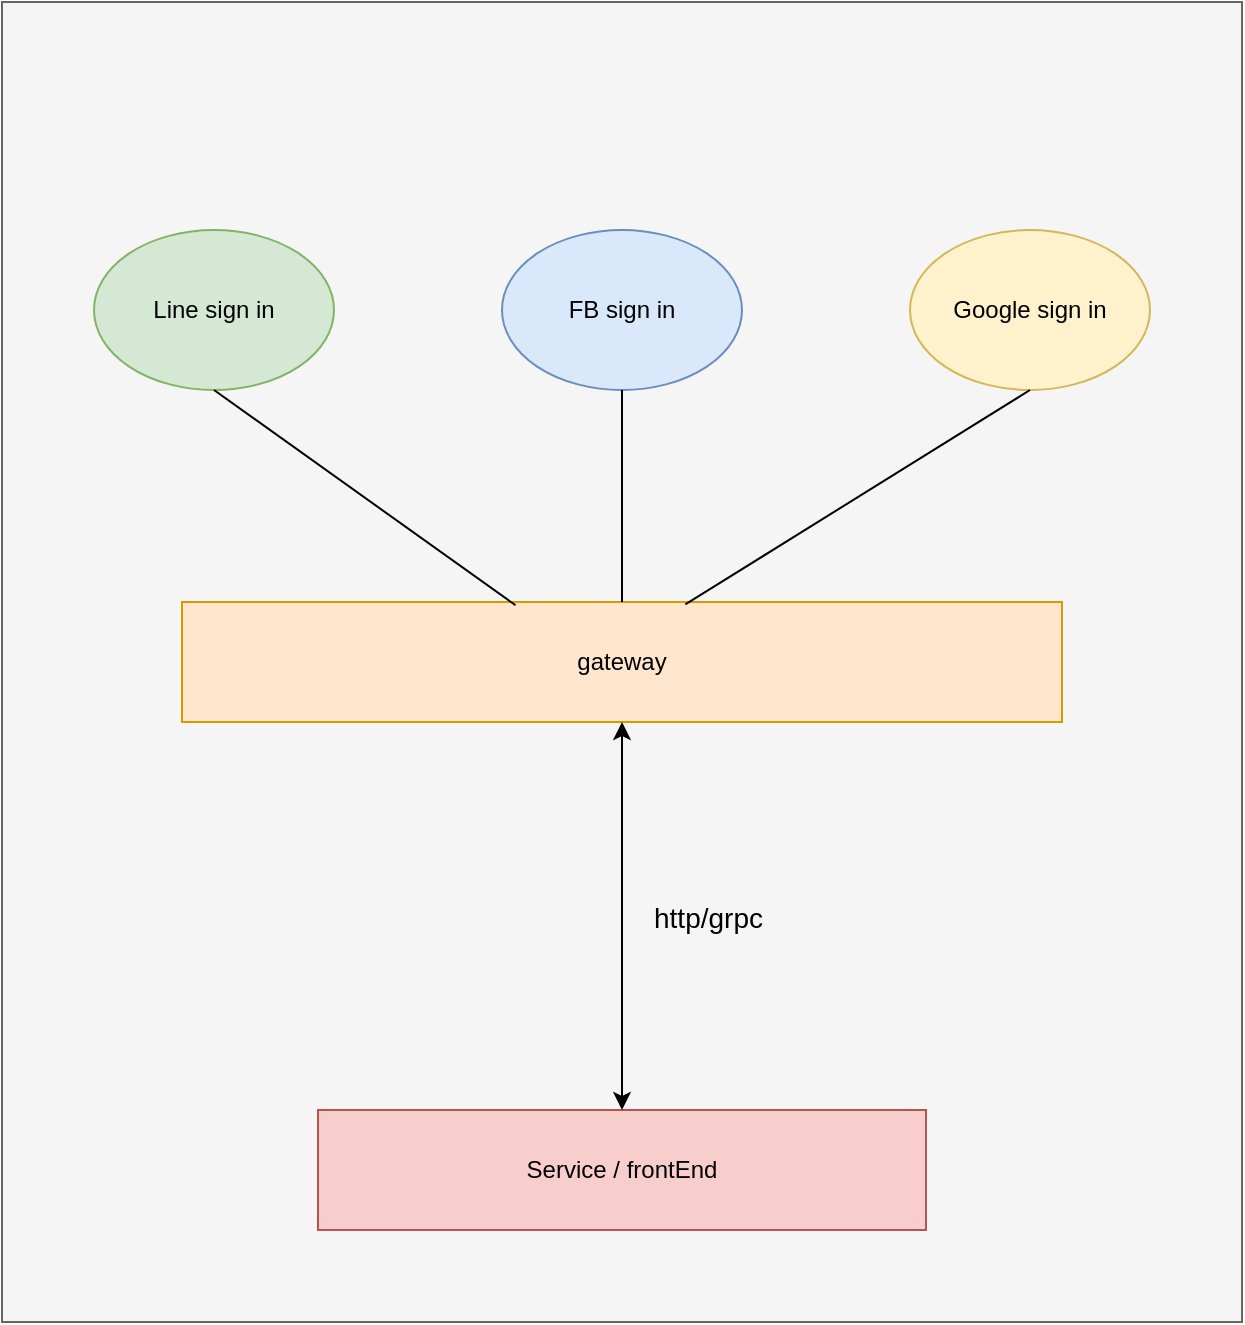 <mxfile pages="1">
    <diagram id="L62ul2gaoKhtaIHPsEFN" name="Page-1">
        <mxGraphModel dx="2192" dy="1172" grid="1" gridSize="10" guides="1" tooltips="1" connect="1" arrows="1" fold="1" page="1" pageScale="1" pageWidth="827" pageHeight="1169" math="0" shadow="0">
            <root>
                <mxCell id="0"/>
                <mxCell id="1" parent="0"/>
                <mxCell id="22" value="" style="rounded=0;whiteSpace=wrap;html=1;fillColor=#f5f5f5;strokeColor=#666666;fontColor=#333333;" vertex="1" parent="1">
                    <mxGeometry x="126" y="326" width="620" height="660" as="geometry"/>
                </mxCell>
                <mxCell id="2" value="&lt;font color=&quot;#000000&quot;&gt;gateway&lt;/font&gt;" style="rounded=0;whiteSpace=wrap;html=1;fillColor=#ffe6cc;strokeColor=#d79b00;" parent="1" vertex="1">
                    <mxGeometry x="216" y="626" width="440" height="60" as="geometry"/>
                </mxCell>
                <mxCell id="3" value="&lt;font color=&quot;#000000&quot;&gt;Line sign in&lt;/font&gt;" style="ellipse;whiteSpace=wrap;html=1;fillColor=#d5e8d4;strokeColor=#82b366;" parent="1" vertex="1">
                    <mxGeometry x="172" y="440" width="120" height="80" as="geometry"/>
                </mxCell>
                <mxCell id="4" value="&lt;font color=&quot;#000000&quot;&gt;FB sign in&lt;/font&gt;" style="ellipse;whiteSpace=wrap;html=1;fillColor=#dae8fc;strokeColor=#6c8ebf;" parent="1" vertex="1">
                    <mxGeometry x="376" y="440" width="120" height="80" as="geometry"/>
                </mxCell>
                <mxCell id="6" value="&lt;font color=&quot;#000000&quot;&gt;Google sign in&lt;/font&gt;" style="ellipse;whiteSpace=wrap;html=1;fillColor=#fff2cc;strokeColor=#d6b656;" parent="1" vertex="1">
                    <mxGeometry x="580" y="440" width="120" height="80" as="geometry"/>
                </mxCell>
                <mxCell id="8" value="" style="endArrow=none;html=1;exitX=0.379;exitY=0.027;exitDx=0;exitDy=0;entryX=0.5;entryY=1;entryDx=0;entryDy=0;exitPerimeter=0;strokeColor=#000000;" parent="1" source="2" target="3" edge="1">
                    <mxGeometry width="50" height="50" relative="1" as="geometry">
                        <mxPoint x="63" y="590" as="sourcePoint"/>
                        <mxPoint x="113" y="540" as="targetPoint"/>
                        <Array as="points"/>
                    </mxGeometry>
                </mxCell>
                <mxCell id="15" value="" style="endArrow=none;html=1;entryX=0.5;entryY=1;entryDx=0;entryDy=0;strokeColor=#000000;" parent="1" source="2" target="4" edge="1">
                    <mxGeometry width="50" height="50" relative="1" as="geometry">
                        <mxPoint x="53" y="756" as="sourcePoint"/>
                        <mxPoint x="103" y="706" as="targetPoint"/>
                    </mxGeometry>
                </mxCell>
                <mxCell id="17" value="" style="endArrow=none;html=1;entryX=0.5;entryY=1;entryDx=0;entryDy=0;exitX=0.572;exitY=0.02;exitDx=0;exitDy=0;exitPerimeter=0;strokeColor=#000000;" parent="1" source="2" target="6" edge="1">
                    <mxGeometry width="50" height="50" relative="1" as="geometry">
                        <mxPoint x="446" y="636" as="sourcePoint"/>
                        <mxPoint x="423" y="550" as="targetPoint"/>
                        <Array as="points"/>
                    </mxGeometry>
                </mxCell>
                <mxCell id="19" value="&lt;font color=&quot;#000000&quot;&gt;Service / frontEnd&lt;/font&gt;" style="rounded=0;whiteSpace=wrap;html=1;fillColor=#f8cecc;strokeColor=#b85450;" parent="1" vertex="1">
                    <mxGeometry x="284" y="880" width="304" height="60" as="geometry"/>
                </mxCell>
                <mxCell id="20" value="" style="endArrow=classic;startArrow=classic;html=1;entryX=0.5;entryY=1;entryDx=0;entryDy=0;exitX=0.5;exitY=0;exitDx=0;exitDy=0;strokeColor=#000000;" parent="1" source="19" target="2" edge="1">
                    <mxGeometry width="50" height="50" relative="1" as="geometry">
                        <mxPoint x="50" y="1010" as="sourcePoint"/>
                        <mxPoint x="100" y="960" as="targetPoint"/>
                        <Array as="points">
                            <mxPoint x="436" y="770"/>
                        </Array>
                    </mxGeometry>
                </mxCell>
                <mxCell id="21" value="http/grpc" style="text;html=1;resizable=0;points=[];autosize=1;align=left;verticalAlign=top;spacingTop=-4;fontSize=14;" parent="1" vertex="1">
                    <mxGeometry x="450" y="773" width="60" height="20" as="geometry"/>
                </mxCell>
            </root>
        </mxGraphModel>
    </diagram>
</mxfile>